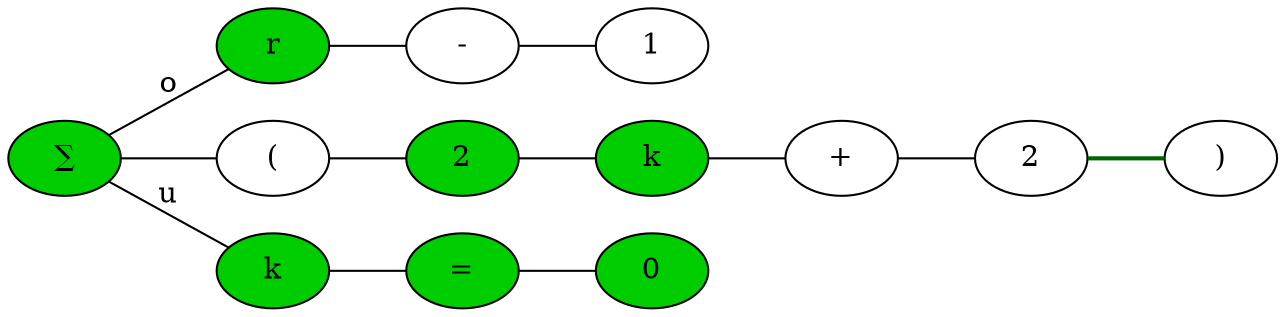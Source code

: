 strict graph {
rankdir=LR;
sum[label="∑", fillcolor="green3", style="filled"];
r[fillcolor="green3", style="filled"]
sum -- r[label="o"]
minus[label="-"]
r -- minus
minus -- 1
lb[label="("]
rb[label=")"]
first2[label="2", fillcolor="green3", style="filled"]
sec2[label="2"]
firstk[label="k", fillcolor="green3", style="filled"]
seck[label="k", fillcolor="green3", style="filled"]
add[label="+"]
eq[label="=", fillcolor="green3", style="filled"]
0[fillcolor="green3", style="filled"]
sum -- lb
lb -- first2
first2 -- firstk
firstk -- add
add    -- sec2
sec2   -- rb[color="darkgreen", style="bold"]
sum -- seck[label="u"]
seck -- eq
eq -- 0
}
